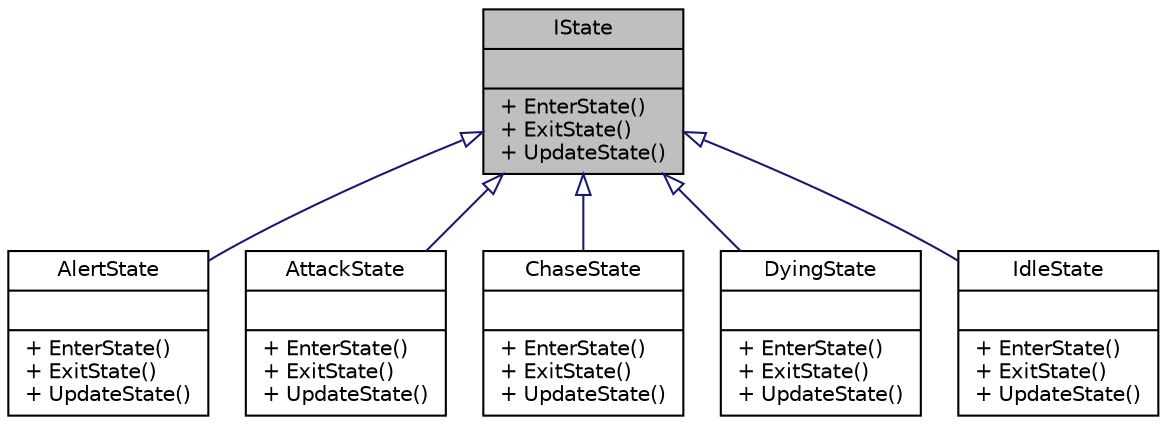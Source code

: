 digraph "IState"
{
 // INTERACTIVE_SVG=YES
  edge [fontname="Helvetica",fontsize="10",labelfontname="Helvetica",labelfontsize="10"];
  node [fontname="Helvetica",fontsize="10",shape=record];
  Node1 [label="{IState\n||+ EnterState()\l+ ExitState()\l+ UpdateState()\l}",height=0.2,width=0.4,color="black", fillcolor="grey75", style="filled", fontcolor="black"];
  Node1 -> Node2 [dir="back",color="midnightblue",fontsize="10",style="solid",arrowtail="onormal",fontname="Helvetica"];
  Node2 [label="{AlertState\n||+ EnterState()\l+ ExitState()\l+ UpdateState()\l}",height=0.2,width=0.4,color="black", fillcolor="white", style="filled",URL="$df/d02/class_action_rpg_kit_1_1_character_1_1_alert_state.xhtml"];
  Node1 -> Node3 [dir="back",color="midnightblue",fontsize="10",style="solid",arrowtail="onormal",fontname="Helvetica"];
  Node3 [label="{AttackState\n||+ EnterState()\l+ ExitState()\l+ UpdateState()\l}",height=0.2,width=0.4,color="black", fillcolor="white", style="filled",URL="$d4/d2e/class_action_rpg_kit_1_1_character_1_1_attack_state.xhtml"];
  Node1 -> Node4 [dir="back",color="midnightblue",fontsize="10",style="solid",arrowtail="onormal",fontname="Helvetica"];
  Node4 [label="{ChaseState\n||+ EnterState()\l+ ExitState()\l+ UpdateState()\l}",height=0.2,width=0.4,color="black", fillcolor="white", style="filled",URL="$d7/d11/class_action_rpg_kit_1_1_character_1_1_chase_state.xhtml"];
  Node1 -> Node5 [dir="back",color="midnightblue",fontsize="10",style="solid",arrowtail="onormal",fontname="Helvetica"];
  Node5 [label="{DyingState\n||+ EnterState()\l+ ExitState()\l+ UpdateState()\l}",height=0.2,width=0.4,color="black", fillcolor="white", style="filled",URL="$d2/d95/class_action_rpg_kit_1_1_character_1_1_dying_state.xhtml"];
  Node1 -> Node6 [dir="back",color="midnightblue",fontsize="10",style="solid",arrowtail="onormal",fontname="Helvetica"];
  Node6 [label="{IdleState\n||+ EnterState()\l+ ExitState()\l+ UpdateState()\l}",height=0.2,width=0.4,color="black", fillcolor="white", style="filled",URL="$da/d80/class_action_rpg_kit_1_1_character_1_1_idle_state.xhtml",tooltip="The initial State of a Character."];
}
